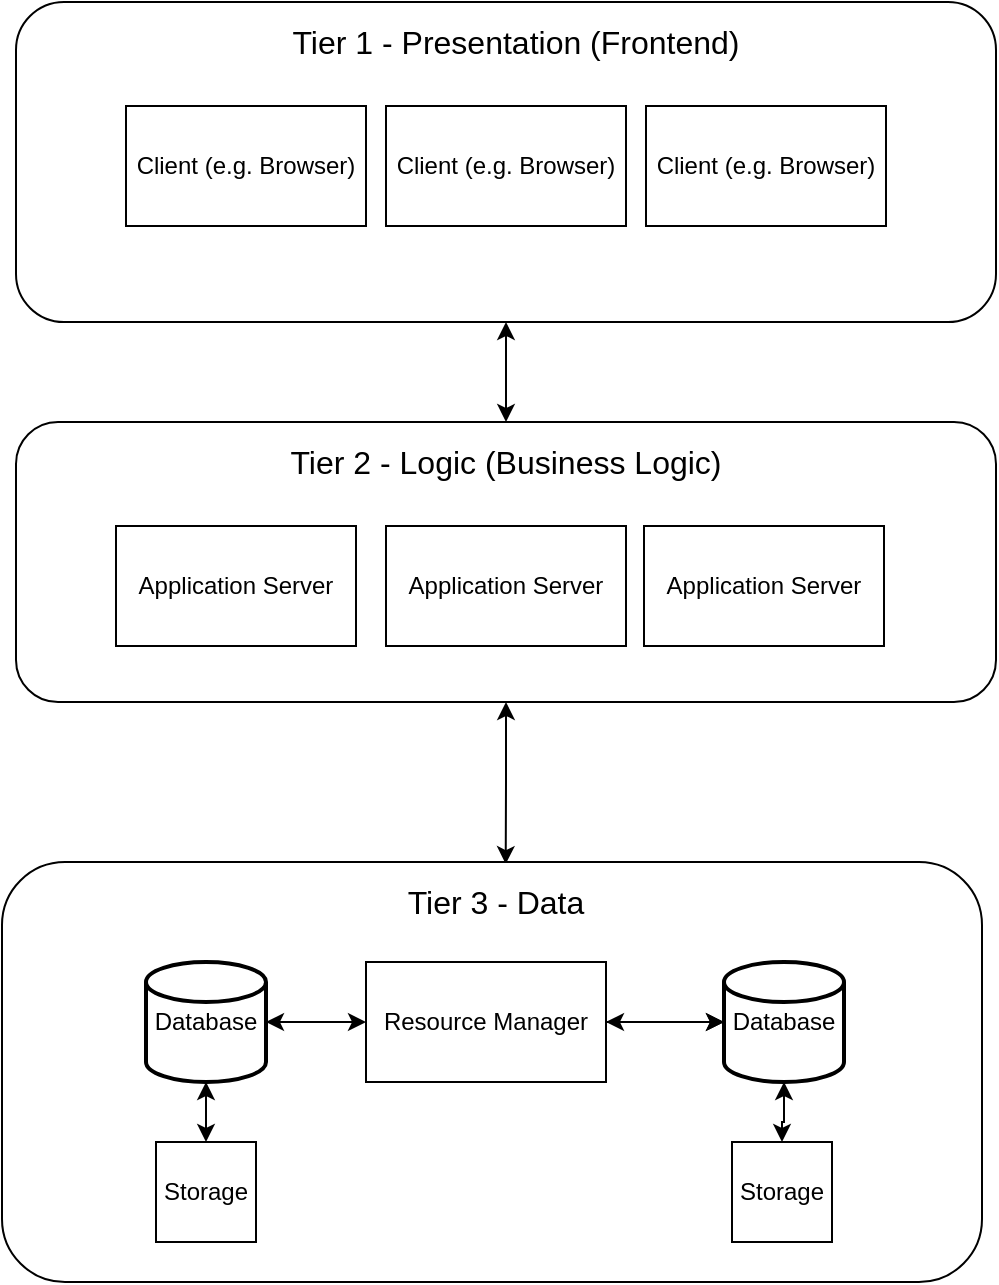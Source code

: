 <mxfile version="13.8.9-1" type="github">
  <diagram id="npmHoXrw_FrEof_6zsUE" name="Page-1">
    <mxGraphModel dx="1422" dy="732" grid="1" gridSize="10" guides="1" tooltips="1" connect="1" arrows="1" fold="1" page="1" pageScale="1" pageWidth="850" pageHeight="1100" math="0" shadow="0">
      <root>
        <mxCell id="0" />
        <mxCell id="1" parent="0" />
        <mxCell id="xjIk-P3U5AOT3LO1g332-48" style="edgeStyle=orthogonalEdgeStyle;rounded=0;orthogonalLoop=1;jettySize=auto;html=1;entryX=0.514;entryY=0.005;entryDx=0;entryDy=0;entryPerimeter=0;startArrow=classic;startFill=1;" edge="1" parent="1" source="xjIk-P3U5AOT3LO1g332-7" target="xjIk-P3U5AOT3LO1g332-12">
          <mxGeometry relative="1" as="geometry" />
        </mxCell>
        <mxCell id="xjIk-P3U5AOT3LO1g332-7" value="" style="rounded=1;whiteSpace=wrap;html=1;" vertex="1" parent="1">
          <mxGeometry x="105" y="280" width="490" height="140" as="geometry" />
        </mxCell>
        <mxCell id="xjIk-P3U5AOT3LO1g332-46" style="edgeStyle=orthogonalEdgeStyle;rounded=0;orthogonalLoop=1;jettySize=auto;html=1;entryX=0.5;entryY=0;entryDx=0;entryDy=0;startArrow=classic;startFill=1;" edge="1" parent="1" source="xjIk-P3U5AOT3LO1g332-5" target="xjIk-P3U5AOT3LO1g332-7">
          <mxGeometry relative="1" as="geometry" />
        </mxCell>
        <mxCell id="xjIk-P3U5AOT3LO1g332-5" value="" style="rounded=1;whiteSpace=wrap;html=1;" vertex="1" parent="1">
          <mxGeometry x="105" y="70" width="490" height="160" as="geometry" />
        </mxCell>
        <mxCell id="xjIk-P3U5AOT3LO1g332-1" value="Client (e.g. Browser)" style="rounded=0;whiteSpace=wrap;html=1;" vertex="1" parent="1">
          <mxGeometry x="160" y="122" width="120" height="60" as="geometry" />
        </mxCell>
        <mxCell id="xjIk-P3U5AOT3LO1g332-2" value="Client (e.g. Browser)" style="rounded=0;whiteSpace=wrap;html=1;" vertex="1" parent="1">
          <mxGeometry x="290" y="122" width="120" height="60" as="geometry" />
        </mxCell>
        <mxCell id="xjIk-P3U5AOT3LO1g332-3" value="Client (e.g. Browser)" style="rounded=0;whiteSpace=wrap;html=1;" vertex="1" parent="1">
          <mxGeometry x="420" y="122" width="120" height="60" as="geometry" />
        </mxCell>
        <mxCell id="xjIk-P3U5AOT3LO1g332-6" value="&lt;font style=&quot;font-size: 16px&quot;&gt;Tier 1 - Presentation (Frontend)&lt;/font&gt;" style="text;html=1;strokeColor=none;fillColor=none;align=center;verticalAlign=middle;whiteSpace=wrap;rounded=0;" vertex="1" parent="1">
          <mxGeometry x="235" y="80" width="240" height="20" as="geometry" />
        </mxCell>
        <mxCell id="xjIk-P3U5AOT3LO1g332-8" value="Application Server" style="rounded=0;whiteSpace=wrap;html=1;" vertex="1" parent="1">
          <mxGeometry x="155" y="332" width="120" height="60" as="geometry" />
        </mxCell>
        <mxCell id="xjIk-P3U5AOT3LO1g332-9" value="Application Server" style="rounded=0;whiteSpace=wrap;html=1;" vertex="1" parent="1">
          <mxGeometry x="290" y="332" width="120" height="60" as="geometry" />
        </mxCell>
        <mxCell id="xjIk-P3U5AOT3LO1g332-10" value="Application Server" style="rounded=0;whiteSpace=wrap;html=1;" vertex="1" parent="1">
          <mxGeometry x="419" y="332" width="120" height="60" as="geometry" />
        </mxCell>
        <mxCell id="xjIk-P3U5AOT3LO1g332-11" value="&lt;font style=&quot;font-size: 16px&quot;&gt;Tier 2 - Logic (Business Logic)&lt;/font&gt;" style="text;html=1;strokeColor=none;fillColor=none;align=center;verticalAlign=middle;whiteSpace=wrap;rounded=0;" vertex="1" parent="1">
          <mxGeometry x="230" y="290" width="240" height="20" as="geometry" />
        </mxCell>
        <mxCell id="xjIk-P3U5AOT3LO1g332-12" value="" style="rounded=1;whiteSpace=wrap;html=1;" vertex="1" parent="1">
          <mxGeometry x="98" y="500" width="490" height="210" as="geometry" />
        </mxCell>
        <mxCell id="xjIk-P3U5AOT3LO1g332-41" style="edgeStyle=orthogonalEdgeStyle;rounded=0;orthogonalLoop=1;jettySize=auto;html=1;" edge="1" parent="1" source="xjIk-P3U5AOT3LO1g332-13" target="xjIk-P3U5AOT3LO1g332-18">
          <mxGeometry relative="1" as="geometry" />
        </mxCell>
        <mxCell id="xjIk-P3U5AOT3LO1g332-43" style="edgeStyle=orthogonalEdgeStyle;rounded=0;orthogonalLoop=1;jettySize=auto;html=1;entryX=1;entryY=0.5;entryDx=0;entryDy=0;entryPerimeter=0;startArrow=classic;startFill=1;" edge="1" parent="1" source="xjIk-P3U5AOT3LO1g332-13" target="xjIk-P3U5AOT3LO1g332-17">
          <mxGeometry relative="1" as="geometry" />
        </mxCell>
        <mxCell id="xjIk-P3U5AOT3LO1g332-45" value="" style="edgeStyle=orthogonalEdgeStyle;rounded=0;orthogonalLoop=1;jettySize=auto;html=1;startArrow=classic;startFill=1;" edge="1" parent="1" source="xjIk-P3U5AOT3LO1g332-13" target="xjIk-P3U5AOT3LO1g332-18">
          <mxGeometry relative="1" as="geometry" />
        </mxCell>
        <mxCell id="xjIk-P3U5AOT3LO1g332-13" value="Resource Manager" style="rounded=0;whiteSpace=wrap;html=1;" vertex="1" parent="1">
          <mxGeometry x="280" y="550" width="120" height="60" as="geometry" />
        </mxCell>
        <mxCell id="xjIk-P3U5AOT3LO1g332-16" value="&lt;font style=&quot;font-size: 16px&quot;&gt;Tier 3 - Data&lt;/font&gt;" style="text;html=1;strokeColor=none;fillColor=none;align=center;verticalAlign=middle;whiteSpace=wrap;rounded=0;" vertex="1" parent="1">
          <mxGeometry x="225" y="510" width="240" height="20" as="geometry" />
        </mxCell>
        <mxCell id="xjIk-P3U5AOT3LO1g332-44" style="edgeStyle=orthogonalEdgeStyle;rounded=0;orthogonalLoop=1;jettySize=auto;html=1;startArrow=classic;startFill=1;" edge="1" parent="1" source="xjIk-P3U5AOT3LO1g332-17" target="xjIk-P3U5AOT3LO1g332-19">
          <mxGeometry relative="1" as="geometry" />
        </mxCell>
        <mxCell id="xjIk-P3U5AOT3LO1g332-17" value="Database" style="strokeWidth=2;html=1;shape=mxgraph.flowchart.database;whiteSpace=wrap;" vertex="1" parent="1">
          <mxGeometry x="170" y="550" width="60" height="60" as="geometry" />
        </mxCell>
        <mxCell id="xjIk-P3U5AOT3LO1g332-42" style="edgeStyle=orthogonalEdgeStyle;rounded=0;orthogonalLoop=1;jettySize=auto;html=1;entryX=0.5;entryY=0;entryDx=0;entryDy=0;startArrow=classic;startFill=1;" edge="1" parent="1" source="xjIk-P3U5AOT3LO1g332-18" target="xjIk-P3U5AOT3LO1g332-20">
          <mxGeometry relative="1" as="geometry" />
        </mxCell>
        <mxCell id="xjIk-P3U5AOT3LO1g332-18" value="Database" style="strokeWidth=2;html=1;shape=mxgraph.flowchart.database;whiteSpace=wrap;" vertex="1" parent="1">
          <mxGeometry x="459" y="550" width="60" height="60" as="geometry" />
        </mxCell>
        <mxCell id="xjIk-P3U5AOT3LO1g332-19" value="Storage" style="whiteSpace=wrap;html=1;aspect=fixed;" vertex="1" parent="1">
          <mxGeometry x="175" y="640" width="50" height="50" as="geometry" />
        </mxCell>
        <mxCell id="xjIk-P3U5AOT3LO1g332-20" value="Storage" style="whiteSpace=wrap;html=1;aspect=fixed;" vertex="1" parent="1">
          <mxGeometry x="463" y="640" width="50" height="50" as="geometry" />
        </mxCell>
      </root>
    </mxGraphModel>
  </diagram>
</mxfile>
